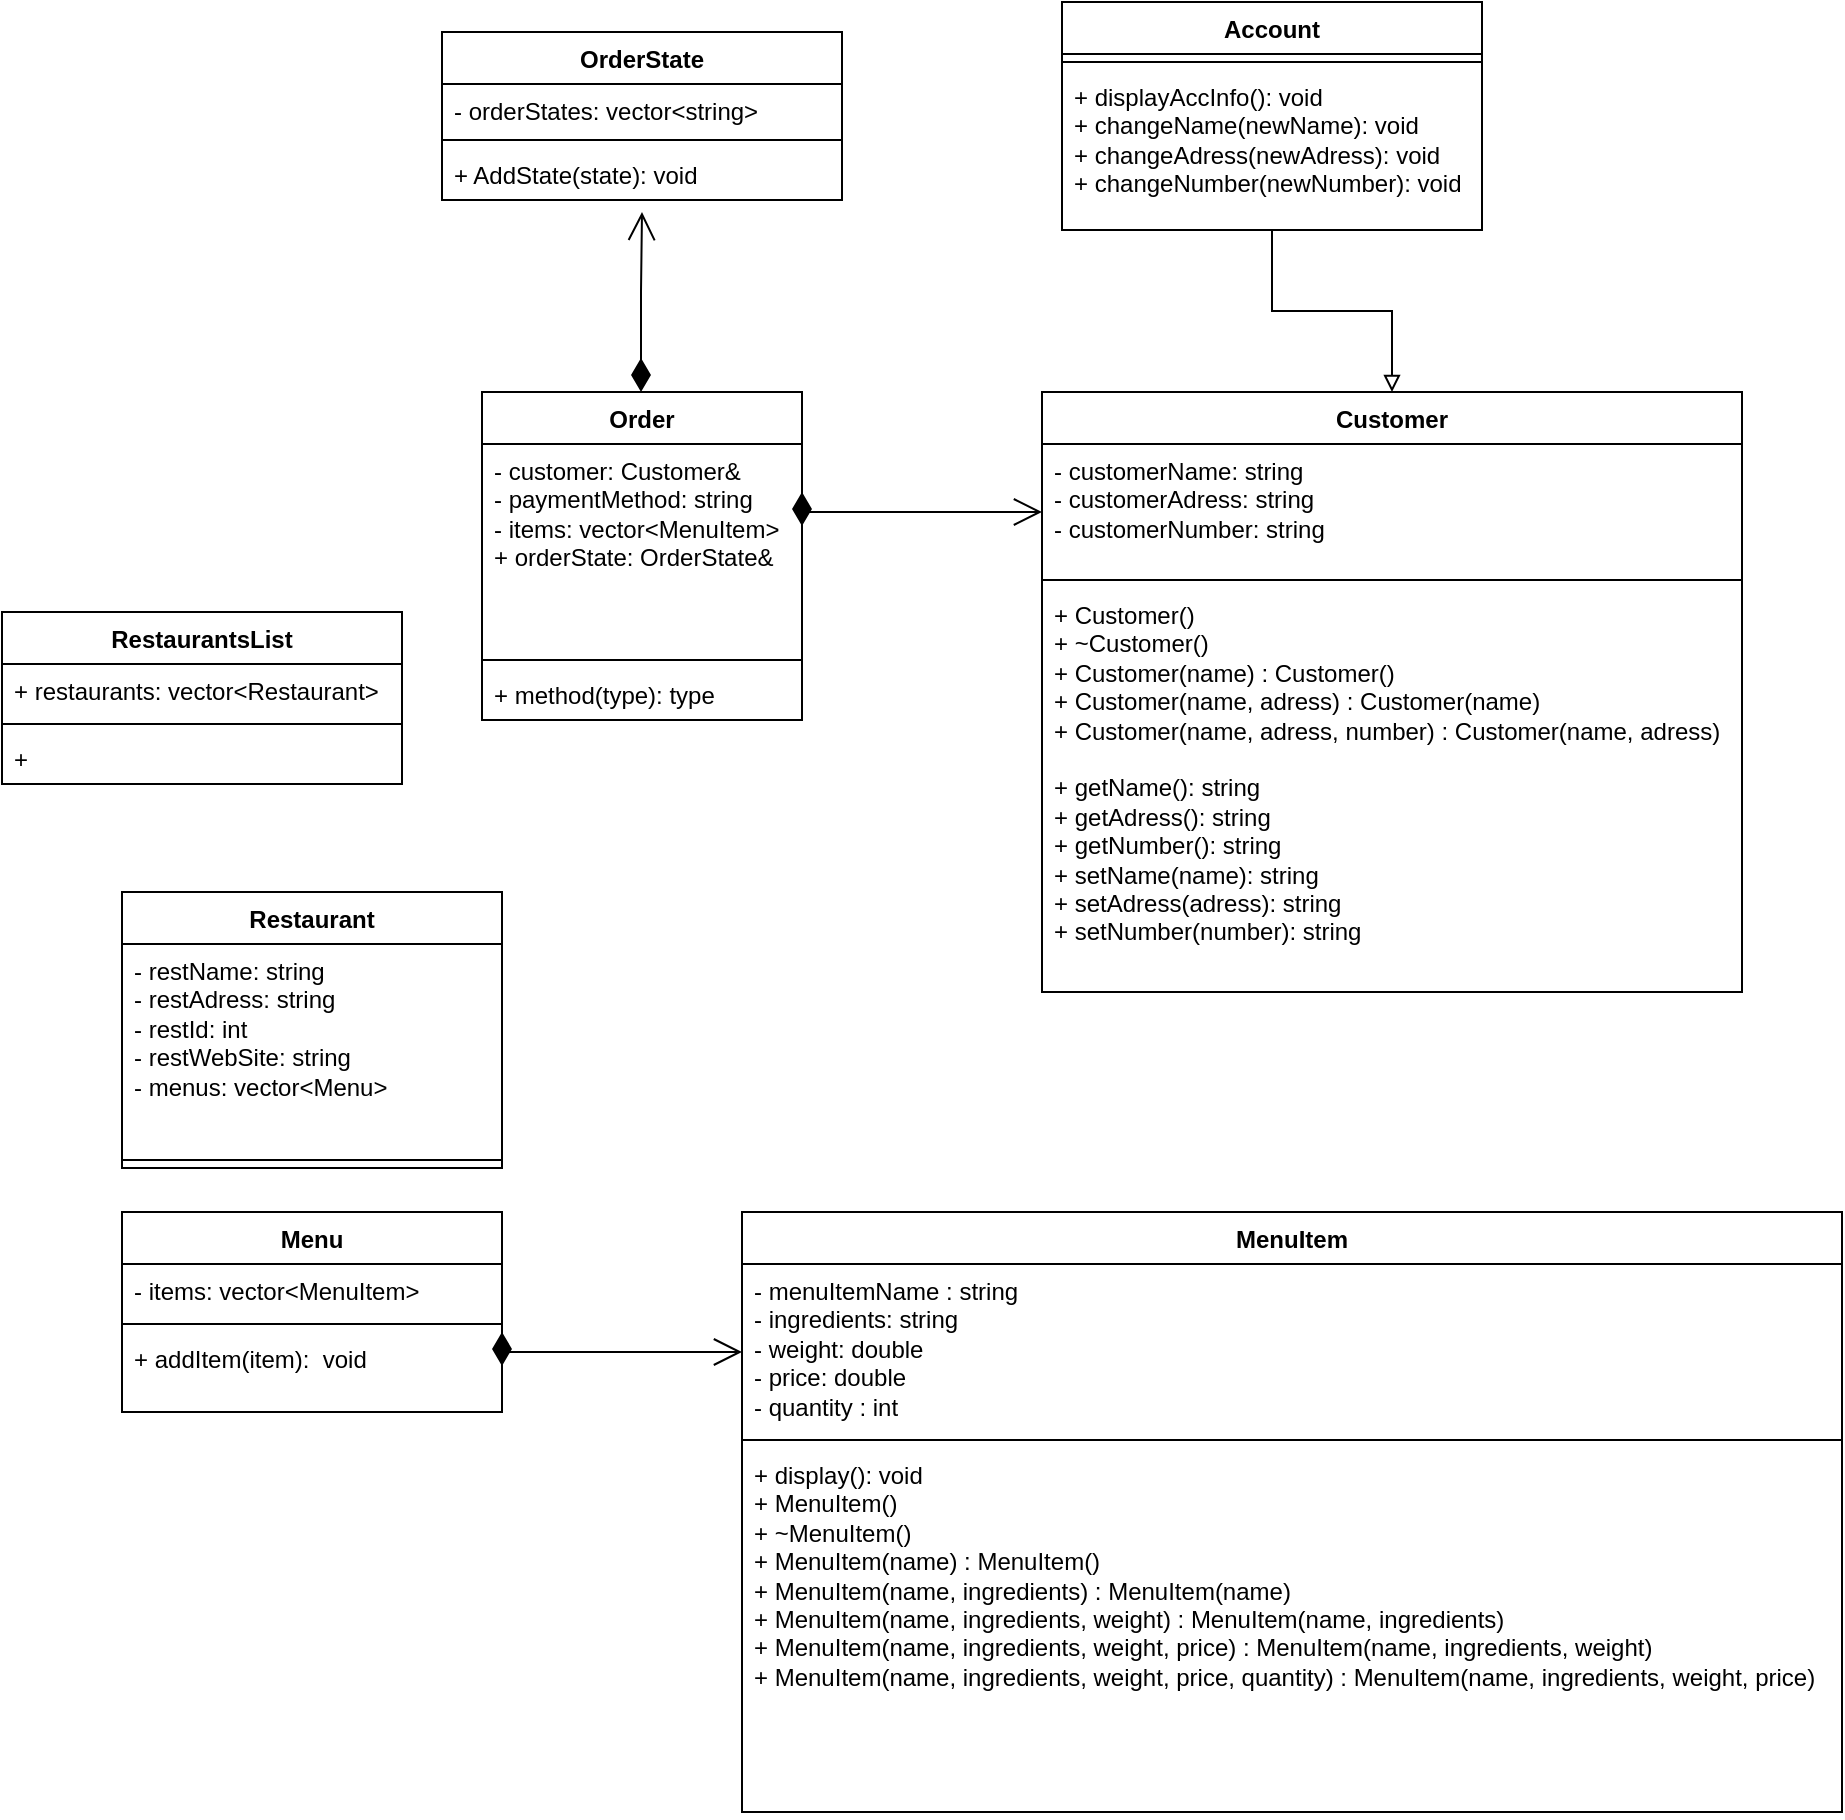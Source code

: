 <mxfile version="23.1.2" type="github">
  <diagram name="Сторінка-1" id="nTbSs-eOX7MSh_iyYzCm">
    <mxGraphModel dx="2021" dy="1929" grid="1" gridSize="10" guides="1" tooltips="1" connect="1" arrows="1" fold="1" page="1" pageScale="1" pageWidth="827" pageHeight="1169" math="0" shadow="0">
      <root>
        <mxCell id="0" />
        <mxCell id="1" parent="0" />
        <mxCell id="OtCIeRJ54kRGpg4Z5k2t-1" value="Customer" style="swimlane;fontStyle=1;align=center;verticalAlign=top;childLayout=stackLayout;horizontal=1;startSize=26;horizontalStack=0;resizeParent=1;resizeParentMax=0;resizeLast=0;collapsible=1;marginBottom=0;whiteSpace=wrap;html=1;" vertex="1" parent="1">
          <mxGeometry x="400" y="-360" width="350" height="300" as="geometry" />
        </mxCell>
        <mxCell id="OtCIeRJ54kRGpg4Z5k2t-2" value="- customerName: string&lt;br&gt;- customerAdress: string&lt;br&gt;- customerNumber: string" style="text;strokeColor=none;fillColor=none;align=left;verticalAlign=top;spacingLeft=4;spacingRight=4;overflow=hidden;rotatable=0;points=[[0,0.5],[1,0.5]];portConstraint=eastwest;whiteSpace=wrap;html=1;" vertex="1" parent="OtCIeRJ54kRGpg4Z5k2t-1">
          <mxGeometry y="26" width="350" height="64" as="geometry" />
        </mxCell>
        <mxCell id="OtCIeRJ54kRGpg4Z5k2t-3" value="" style="line;strokeWidth=1;fillColor=none;align=left;verticalAlign=middle;spacingTop=-1;spacingLeft=3;spacingRight=3;rotatable=0;labelPosition=right;points=[];portConstraint=eastwest;strokeColor=inherit;" vertex="1" parent="OtCIeRJ54kRGpg4Z5k2t-1">
          <mxGeometry y="90" width="350" height="8" as="geometry" />
        </mxCell>
        <mxCell id="OtCIeRJ54kRGpg4Z5k2t-4" value="+ Customer()&lt;br&gt;+ ~Customer()&lt;br&gt;+ Customer(name) : Customer()&lt;br&gt;+ Customer(name, adress) : Customer(name)&lt;br&gt;+ Customer(name, adress, number) : Customer(name, adress)&lt;br style=&quot;border-color: var(--border-color);&quot;&gt;&lt;br&gt;+ getName(): string&lt;br&gt;+ getAdress(): string&lt;br&gt;+ getNumber(): string&lt;br&gt;+ setName(name): string&lt;br style=&quot;border-color: var(--border-color);&quot;&gt;+ setAdress(adress): string&lt;br style=&quot;border-color: var(--border-color);&quot;&gt;+ setNumber(number): string" style="text;strokeColor=none;fillColor=none;align=left;verticalAlign=top;spacingLeft=4;spacingRight=4;overflow=hidden;rotatable=0;points=[[0,0.5],[1,0.5]];portConstraint=eastwest;whiteSpace=wrap;html=1;" vertex="1" parent="OtCIeRJ54kRGpg4Z5k2t-1">
          <mxGeometry y="98" width="350" height="202" as="geometry" />
        </mxCell>
        <mxCell id="OtCIeRJ54kRGpg4Z5k2t-5" value="MenuItem" style="swimlane;fontStyle=1;align=center;verticalAlign=top;childLayout=stackLayout;horizontal=1;startSize=26;horizontalStack=0;resizeParent=1;resizeParentMax=0;resizeLast=0;collapsible=1;marginBottom=0;whiteSpace=wrap;html=1;" vertex="1" parent="1">
          <mxGeometry x="250" y="50" width="550" height="300" as="geometry" />
        </mxCell>
        <mxCell id="OtCIeRJ54kRGpg4Z5k2t-6" value="- menuItemName : string&lt;br&gt;- ingredients: string&amp;nbsp;&lt;br&gt;- weight: double&lt;br&gt;- price: double&lt;br&gt;- quantity : int" style="text;strokeColor=none;fillColor=none;align=left;verticalAlign=top;spacingLeft=4;spacingRight=4;overflow=hidden;rotatable=0;points=[[0,0.5],[1,0.5]];portConstraint=eastwest;whiteSpace=wrap;html=1;" vertex="1" parent="OtCIeRJ54kRGpg4Z5k2t-5">
          <mxGeometry y="26" width="550" height="84" as="geometry" />
        </mxCell>
        <mxCell id="OtCIeRJ54kRGpg4Z5k2t-7" value="" style="line;strokeWidth=1;fillColor=none;align=left;verticalAlign=middle;spacingTop=-1;spacingLeft=3;spacingRight=3;rotatable=0;labelPosition=right;points=[];portConstraint=eastwest;strokeColor=inherit;" vertex="1" parent="OtCIeRJ54kRGpg4Z5k2t-5">
          <mxGeometry y="110" width="550" height="8" as="geometry" />
        </mxCell>
        <mxCell id="OtCIeRJ54kRGpg4Z5k2t-8" value="+ display(): void&lt;br&gt;+ MenuItem()&lt;br&gt;+ ~MenuItem()&lt;br&gt;+ MenuItem(name) : MenuItem()&lt;br&gt;+ MenuItem(name, ingredients) : MenuItem(name)&lt;br&gt;+ MenuItem(name, ingredients, weight) : MenuItem(name, ingredients)&lt;br&gt;+ MenuItem(name, ingredients, weight, price) : MenuItem(name, ingredients, weight)&lt;br&gt;+ MenuItem(name, ingredients, weight, price, quantity) : MenuItem(name, ingredients, weight, price)" style="text;strokeColor=none;fillColor=none;align=left;verticalAlign=top;spacingLeft=4;spacingRight=4;overflow=hidden;rotatable=0;points=[[0,0.5],[1,0.5]];portConstraint=eastwest;whiteSpace=wrap;html=1;" vertex="1" parent="OtCIeRJ54kRGpg4Z5k2t-5">
          <mxGeometry y="118" width="550" height="182" as="geometry" />
        </mxCell>
        <mxCell id="OtCIeRJ54kRGpg4Z5k2t-9" value="Menu" style="swimlane;fontStyle=1;align=center;verticalAlign=top;childLayout=stackLayout;horizontal=1;startSize=26;horizontalStack=0;resizeParent=1;resizeParentMax=0;resizeLast=0;collapsible=1;marginBottom=0;whiteSpace=wrap;html=1;" vertex="1" parent="1">
          <mxGeometry x="-60" y="50" width="190" height="100" as="geometry" />
        </mxCell>
        <mxCell id="OtCIeRJ54kRGpg4Z5k2t-10" value="- items: vector&amp;lt;MenuItem&amp;gt;" style="text;strokeColor=none;fillColor=none;align=left;verticalAlign=top;spacingLeft=4;spacingRight=4;overflow=hidden;rotatable=0;points=[[0,0.5],[1,0.5]];portConstraint=eastwest;whiteSpace=wrap;html=1;" vertex="1" parent="OtCIeRJ54kRGpg4Z5k2t-9">
          <mxGeometry y="26" width="190" height="26" as="geometry" />
        </mxCell>
        <mxCell id="OtCIeRJ54kRGpg4Z5k2t-11" value="" style="line;strokeWidth=1;fillColor=none;align=left;verticalAlign=middle;spacingTop=-1;spacingLeft=3;spacingRight=3;rotatable=0;labelPosition=right;points=[];portConstraint=eastwest;strokeColor=inherit;" vertex="1" parent="OtCIeRJ54kRGpg4Z5k2t-9">
          <mxGeometry y="52" width="190" height="8" as="geometry" />
        </mxCell>
        <mxCell id="OtCIeRJ54kRGpg4Z5k2t-12" value="+ addItem(item):&amp;nbsp; void" style="text;strokeColor=none;fillColor=none;align=left;verticalAlign=top;spacingLeft=4;spacingRight=4;overflow=hidden;rotatable=0;points=[[0,0.5],[1,0.5]];portConstraint=eastwest;whiteSpace=wrap;html=1;" vertex="1" parent="OtCIeRJ54kRGpg4Z5k2t-9">
          <mxGeometry y="60" width="190" height="40" as="geometry" />
        </mxCell>
        <mxCell id="OtCIeRJ54kRGpg4Z5k2t-18" value="Order" style="swimlane;fontStyle=1;align=center;verticalAlign=top;childLayout=stackLayout;horizontal=1;startSize=26;horizontalStack=0;resizeParent=1;resizeParentMax=0;resizeLast=0;collapsible=1;marginBottom=0;whiteSpace=wrap;html=1;" vertex="1" parent="1">
          <mxGeometry x="120" y="-360" width="160" height="164" as="geometry" />
        </mxCell>
        <mxCell id="OtCIeRJ54kRGpg4Z5k2t-19" value="-&amp;nbsp;customer: Customer&amp;amp;&lt;br&gt;- paymentMethod: string&lt;br&gt;- items: vector&amp;lt;MenuItem&amp;gt;&lt;br&gt;+ orderState:&amp;nbsp;OrderState&amp;amp;&lt;br&gt;&amp;nbsp;" style="text;strokeColor=none;fillColor=none;align=left;verticalAlign=top;spacingLeft=4;spacingRight=4;overflow=hidden;rotatable=0;points=[[0,0.5],[1,0.5]];portConstraint=eastwest;whiteSpace=wrap;html=1;" vertex="1" parent="OtCIeRJ54kRGpg4Z5k2t-18">
          <mxGeometry y="26" width="160" height="104" as="geometry" />
        </mxCell>
        <mxCell id="OtCIeRJ54kRGpg4Z5k2t-20" value="" style="line;strokeWidth=1;fillColor=none;align=left;verticalAlign=middle;spacingTop=-1;spacingLeft=3;spacingRight=3;rotatable=0;labelPosition=right;points=[];portConstraint=eastwest;strokeColor=inherit;" vertex="1" parent="OtCIeRJ54kRGpg4Z5k2t-18">
          <mxGeometry y="130" width="160" height="8" as="geometry" />
        </mxCell>
        <mxCell id="OtCIeRJ54kRGpg4Z5k2t-21" value="+ method(type): type" style="text;strokeColor=none;fillColor=none;align=left;verticalAlign=top;spacingLeft=4;spacingRight=4;overflow=hidden;rotatable=0;points=[[0,0.5],[1,0.5]];portConstraint=eastwest;whiteSpace=wrap;html=1;" vertex="1" parent="OtCIeRJ54kRGpg4Z5k2t-18">
          <mxGeometry y="138" width="160" height="26" as="geometry" />
        </mxCell>
        <mxCell id="OtCIeRJ54kRGpg4Z5k2t-23" value="" style="endArrow=open;html=1;endSize=12;startArrow=diamondThin;startSize=14;startFill=1;edgeStyle=orthogonalEdgeStyle;align=left;verticalAlign=bottom;rounded=0;" edge="1" parent="1">
          <mxGeometry x="-1" y="3" relative="1" as="geometry">
            <mxPoint x="280" y="-310" as="sourcePoint" />
            <mxPoint x="400" y="-300" as="targetPoint" />
            <Array as="points">
              <mxPoint x="280" y="-300" />
            </Array>
          </mxGeometry>
        </mxCell>
        <mxCell id="OtCIeRJ54kRGpg4Z5k2t-24" value="" style="endArrow=open;html=1;endSize=12;startArrow=diamondThin;startSize=14;startFill=1;edgeStyle=orthogonalEdgeStyle;align=left;verticalAlign=bottom;rounded=0;" edge="1" parent="1">
          <mxGeometry x="-1" y="3" relative="1" as="geometry">
            <mxPoint x="130" y="110" as="sourcePoint" />
            <mxPoint x="250" y="120" as="targetPoint" />
            <Array as="points">
              <mxPoint x="130" y="120" />
            </Array>
          </mxGeometry>
        </mxCell>
        <mxCell id="OtCIeRJ54kRGpg4Z5k2t-29" value="OrderState" style="swimlane;fontStyle=1;align=center;verticalAlign=top;childLayout=stackLayout;horizontal=1;startSize=26;horizontalStack=0;resizeParent=1;resizeParentMax=0;resizeLast=0;collapsible=1;marginBottom=0;whiteSpace=wrap;html=1;" vertex="1" parent="1">
          <mxGeometry x="100" y="-540" width="200" height="84" as="geometry" />
        </mxCell>
        <mxCell id="OtCIeRJ54kRGpg4Z5k2t-30" value="- orderStates: vector&amp;lt;string&amp;gt;" style="text;strokeColor=none;fillColor=none;align=left;verticalAlign=top;spacingLeft=4;spacingRight=4;overflow=hidden;rotatable=0;points=[[0,0.5],[1,0.5]];portConstraint=eastwest;whiteSpace=wrap;html=1;" vertex="1" parent="OtCIeRJ54kRGpg4Z5k2t-29">
          <mxGeometry y="26" width="200" height="24" as="geometry" />
        </mxCell>
        <mxCell id="OtCIeRJ54kRGpg4Z5k2t-31" value="" style="line;strokeWidth=1;fillColor=none;align=left;verticalAlign=middle;spacingTop=-1;spacingLeft=3;spacingRight=3;rotatable=0;labelPosition=right;points=[];portConstraint=eastwest;strokeColor=inherit;" vertex="1" parent="OtCIeRJ54kRGpg4Z5k2t-29">
          <mxGeometry y="50" width="200" height="8" as="geometry" />
        </mxCell>
        <mxCell id="OtCIeRJ54kRGpg4Z5k2t-32" value="+ AddState(state): void" style="text;strokeColor=none;fillColor=none;align=left;verticalAlign=top;spacingLeft=4;spacingRight=4;overflow=hidden;rotatable=0;points=[[0,0.5],[1,0.5]];portConstraint=eastwest;whiteSpace=wrap;html=1;" vertex="1" parent="OtCIeRJ54kRGpg4Z5k2t-29">
          <mxGeometry y="58" width="200" height="26" as="geometry" />
        </mxCell>
        <mxCell id="OtCIeRJ54kRGpg4Z5k2t-33" value="" style="endArrow=open;html=1;endSize=12;startArrow=diamondThin;startSize=14;startFill=1;edgeStyle=orthogonalEdgeStyle;align=left;verticalAlign=bottom;rounded=0;" edge="1" parent="1">
          <mxGeometry x="-1" y="3" relative="1" as="geometry">
            <mxPoint x="199.5" y="-360" as="sourcePoint" />
            <mxPoint x="200" y="-450" as="targetPoint" />
            <Array as="points">
              <mxPoint x="199.5" y="-410" />
              <mxPoint x="199.5" y="-410" />
            </Array>
          </mxGeometry>
        </mxCell>
        <mxCell id="OtCIeRJ54kRGpg4Z5k2t-38" style="edgeStyle=orthogonalEdgeStyle;rounded=0;orthogonalLoop=1;jettySize=auto;html=1;entryX=0.5;entryY=0;entryDx=0;entryDy=0;endArrow=block;endFill=0;" edge="1" parent="1" source="OtCIeRJ54kRGpg4Z5k2t-34" target="OtCIeRJ54kRGpg4Z5k2t-1">
          <mxGeometry relative="1" as="geometry" />
        </mxCell>
        <mxCell id="OtCIeRJ54kRGpg4Z5k2t-34" value="Account" style="swimlane;fontStyle=1;align=center;verticalAlign=top;childLayout=stackLayout;horizontal=1;startSize=26;horizontalStack=0;resizeParent=1;resizeParentMax=0;resizeLast=0;collapsible=1;marginBottom=0;whiteSpace=wrap;html=1;" vertex="1" parent="1">
          <mxGeometry x="410" y="-555" width="210" height="114" as="geometry" />
        </mxCell>
        <mxCell id="OtCIeRJ54kRGpg4Z5k2t-36" value="" style="line;strokeWidth=1;fillColor=none;align=left;verticalAlign=middle;spacingTop=-1;spacingLeft=3;spacingRight=3;rotatable=0;labelPosition=right;points=[];portConstraint=eastwest;strokeColor=inherit;" vertex="1" parent="OtCIeRJ54kRGpg4Z5k2t-34">
          <mxGeometry y="26" width="210" height="8" as="geometry" />
        </mxCell>
        <mxCell id="OtCIeRJ54kRGpg4Z5k2t-37" value="+ displayAccInfo(): void&lt;br&gt;+ changeName(newName): void&lt;br&gt;+ changeAdress(newAdress): void&lt;br&gt;+ changeNumber(newNumber): void" style="text;strokeColor=none;fillColor=none;align=left;verticalAlign=top;spacingLeft=4;spacingRight=4;overflow=hidden;rotatable=0;points=[[0,0.5],[1,0.5]];portConstraint=eastwest;whiteSpace=wrap;html=1;" vertex="1" parent="OtCIeRJ54kRGpg4Z5k2t-34">
          <mxGeometry y="34" width="210" height="80" as="geometry" />
        </mxCell>
        <mxCell id="OtCIeRJ54kRGpg4Z5k2t-39" value="Restaurant" style="swimlane;fontStyle=1;align=center;verticalAlign=top;childLayout=stackLayout;horizontal=1;startSize=26;horizontalStack=0;resizeParent=1;resizeParentMax=0;resizeLast=0;collapsible=1;marginBottom=0;whiteSpace=wrap;html=1;" vertex="1" parent="1">
          <mxGeometry x="-60" y="-110" width="190" height="138" as="geometry" />
        </mxCell>
        <mxCell id="OtCIeRJ54kRGpg4Z5k2t-40" value="- restName: string&lt;br&gt;- restAdress: string&lt;br&gt;- restId: int&lt;br&gt;- restWebSite: string&lt;br&gt;- menus: vector&amp;lt;Menu&amp;gt;&amp;nbsp;" style="text;strokeColor=none;fillColor=none;align=left;verticalAlign=top;spacingLeft=4;spacingRight=4;overflow=hidden;rotatable=0;points=[[0,0.5],[1,0.5]];portConstraint=eastwest;whiteSpace=wrap;html=1;" vertex="1" parent="OtCIeRJ54kRGpg4Z5k2t-39">
          <mxGeometry y="26" width="190" height="104" as="geometry" />
        </mxCell>
        <mxCell id="OtCIeRJ54kRGpg4Z5k2t-41" value="" style="line;strokeWidth=1;fillColor=none;align=left;verticalAlign=middle;spacingTop=-1;spacingLeft=3;spacingRight=3;rotatable=0;labelPosition=right;points=[];portConstraint=eastwest;strokeColor=inherit;" vertex="1" parent="OtCIeRJ54kRGpg4Z5k2t-39">
          <mxGeometry y="130" width="190" height="8" as="geometry" />
        </mxCell>
        <mxCell id="OtCIeRJ54kRGpg4Z5k2t-44" value="RestaurantsList" style="swimlane;fontStyle=1;align=center;verticalAlign=top;childLayout=stackLayout;horizontal=1;startSize=26;horizontalStack=0;resizeParent=1;resizeParentMax=0;resizeLast=0;collapsible=1;marginBottom=0;whiteSpace=wrap;html=1;" vertex="1" parent="1">
          <mxGeometry x="-120" y="-250" width="200" height="86" as="geometry" />
        </mxCell>
        <mxCell id="OtCIeRJ54kRGpg4Z5k2t-45" value="+ restaurants: vector&amp;lt;Restaurant&amp;gt;" style="text;strokeColor=none;fillColor=none;align=left;verticalAlign=top;spacingLeft=4;spacingRight=4;overflow=hidden;rotatable=0;points=[[0,0.5],[1,0.5]];portConstraint=eastwest;whiteSpace=wrap;html=1;" vertex="1" parent="OtCIeRJ54kRGpg4Z5k2t-44">
          <mxGeometry y="26" width="200" height="26" as="geometry" />
        </mxCell>
        <mxCell id="OtCIeRJ54kRGpg4Z5k2t-46" value="" style="line;strokeWidth=1;fillColor=none;align=left;verticalAlign=middle;spacingTop=-1;spacingLeft=3;spacingRight=3;rotatable=0;labelPosition=right;points=[];portConstraint=eastwest;strokeColor=inherit;" vertex="1" parent="OtCIeRJ54kRGpg4Z5k2t-44">
          <mxGeometry y="52" width="200" height="8" as="geometry" />
        </mxCell>
        <mxCell id="OtCIeRJ54kRGpg4Z5k2t-47" value="+" style="text;strokeColor=none;fillColor=none;align=left;verticalAlign=top;spacingLeft=4;spacingRight=4;overflow=hidden;rotatable=0;points=[[0,0.5],[1,0.5]];portConstraint=eastwest;whiteSpace=wrap;html=1;" vertex="1" parent="OtCIeRJ54kRGpg4Z5k2t-44">
          <mxGeometry y="60" width="200" height="26" as="geometry" />
        </mxCell>
      </root>
    </mxGraphModel>
  </diagram>
</mxfile>
